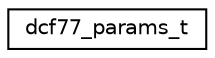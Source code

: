 digraph "Graphical Class Hierarchy"
{
 // LATEX_PDF_SIZE
  edge [fontname="Helvetica",fontsize="10",labelfontname="Helvetica",labelfontsize="10"];
  node [fontname="Helvetica",fontsize="10",shape=record];
  rankdir="LR";
  Node0 [label="dcf77_params_t",height=0.2,width=0.4,color="black", fillcolor="white", style="filled",URL="$structdcf77__params__t.html",tooltip="Configuration parameters for DCF77 devices."];
}
